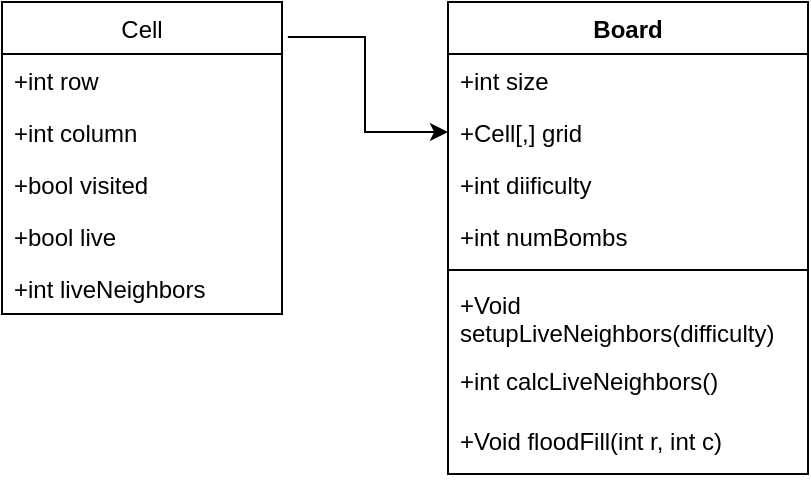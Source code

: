 <mxfile version="12.7.4" type="device"><diagram id="C5RBs43oDa-KdzZeNtuy" name="Page-1"><mxGraphModel dx="1422" dy="762" grid="1" gridSize="10" guides="1" tooltips="1" connect="1" arrows="1" fold="1" page="1" pageScale="1" pageWidth="827" pageHeight="1169" math="0" shadow="0"><root><mxCell id="WIyWlLk6GJQsqaUBKTNV-0"/><mxCell id="WIyWlLk6GJQsqaUBKTNV-1" parent="WIyWlLk6GJQsqaUBKTNV-0"/><mxCell id="jikuL9fX2drf5YNhkTU7-13" style="edgeStyle=orthogonalEdgeStyle;rounded=0;orthogonalLoop=1;jettySize=auto;html=1;exitX=1.021;exitY=-0.327;exitDx=0;exitDy=0;entryX=0;entryY=0.5;entryDx=0;entryDy=0;exitPerimeter=0;" parent="WIyWlLk6GJQsqaUBKTNV-1" source="jikuL9fX2drf5YNhkTU7-1" target="jikuL9fX2drf5YNhkTU7-10" edge="1"><mxGeometry relative="1" as="geometry"/></mxCell><mxCell id="jikuL9fX2drf5YNhkTU7-0" value="Cell" style="swimlane;fontStyle=0;childLayout=stackLayout;horizontal=1;startSize=26;fillColor=none;horizontalStack=0;resizeParent=1;resizeParentMax=0;resizeLast=0;collapsible=1;marginBottom=0;" parent="WIyWlLk6GJQsqaUBKTNV-1" vertex="1"><mxGeometry x="110" y="120" width="140" height="156" as="geometry"/></mxCell><mxCell id="jikuL9fX2drf5YNhkTU7-1" value="+int row" style="text;strokeColor=none;fillColor=none;align=left;verticalAlign=top;spacingLeft=4;spacingRight=4;overflow=hidden;rotatable=0;points=[[0,0.5],[1,0.5]];portConstraint=eastwest;" parent="jikuL9fX2drf5YNhkTU7-0" vertex="1"><mxGeometry y="26" width="140" height="26" as="geometry"/></mxCell><mxCell id="jikuL9fX2drf5YNhkTU7-2" value="+int column" style="text;strokeColor=none;fillColor=none;align=left;verticalAlign=top;spacingLeft=4;spacingRight=4;overflow=hidden;rotatable=0;points=[[0,0.5],[1,0.5]];portConstraint=eastwest;" parent="jikuL9fX2drf5YNhkTU7-0" vertex="1"><mxGeometry y="52" width="140" height="26" as="geometry"/></mxCell><mxCell id="jikuL9fX2drf5YNhkTU7-3" value="+bool visited" style="text;strokeColor=none;fillColor=none;align=left;verticalAlign=top;spacingLeft=4;spacingRight=4;overflow=hidden;rotatable=0;points=[[0,0.5],[1,0.5]];portConstraint=eastwest;" parent="jikuL9fX2drf5YNhkTU7-0" vertex="1"><mxGeometry y="78" width="140" height="26" as="geometry"/></mxCell><mxCell id="jikuL9fX2drf5YNhkTU7-5" value="+bool live" style="text;strokeColor=none;fillColor=none;align=left;verticalAlign=top;spacingLeft=4;spacingRight=4;overflow=hidden;rotatable=0;points=[[0,0.5],[1,0.5]];portConstraint=eastwest;" parent="jikuL9fX2drf5YNhkTU7-0" vertex="1"><mxGeometry y="104" width="140" height="26" as="geometry"/></mxCell><mxCell id="jikuL9fX2drf5YNhkTU7-4" value="+int liveNeighbors" style="text;strokeColor=none;fillColor=none;align=left;verticalAlign=top;spacingLeft=4;spacingRight=4;overflow=hidden;rotatable=0;points=[[0,0.5],[1,0.5]];portConstraint=eastwest;" parent="jikuL9fX2drf5YNhkTU7-0" vertex="1"><mxGeometry y="130" width="140" height="26" as="geometry"/></mxCell><mxCell id="jikuL9fX2drf5YNhkTU7-6" value="Board" style="swimlane;fontStyle=1;align=center;verticalAlign=top;childLayout=stackLayout;horizontal=1;startSize=26;horizontalStack=0;resizeParent=1;resizeParentMax=0;resizeLast=0;collapsible=1;marginBottom=0;" parent="WIyWlLk6GJQsqaUBKTNV-1" vertex="1"><mxGeometry x="333" y="120" width="180" height="236" as="geometry"/></mxCell><mxCell id="jikuL9fX2drf5YNhkTU7-7" value="+int size" style="text;strokeColor=none;fillColor=none;align=left;verticalAlign=top;spacingLeft=4;spacingRight=4;overflow=hidden;rotatable=0;points=[[0,0.5],[1,0.5]];portConstraint=eastwest;" parent="jikuL9fX2drf5YNhkTU7-6" vertex="1"><mxGeometry y="26" width="180" height="26" as="geometry"/></mxCell><mxCell id="jikuL9fX2drf5YNhkTU7-10" value="+Cell[,] grid" style="text;strokeColor=none;fillColor=none;align=left;verticalAlign=top;spacingLeft=4;spacingRight=4;overflow=hidden;rotatable=0;points=[[0,0.5],[1,0.5]];portConstraint=eastwest;" parent="jikuL9fX2drf5YNhkTU7-6" vertex="1"><mxGeometry y="52" width="180" height="26" as="geometry"/></mxCell><mxCell id="jikuL9fX2drf5YNhkTU7-11" value="+int diificulty" style="text;strokeColor=none;fillColor=none;align=left;verticalAlign=top;spacingLeft=4;spacingRight=4;overflow=hidden;rotatable=0;points=[[0,0.5],[1,0.5]];portConstraint=eastwest;" parent="jikuL9fX2drf5YNhkTU7-6" vertex="1"><mxGeometry y="78" width="180" height="26" as="geometry"/></mxCell><mxCell id="mi-5qJJc45amlI6bHKku-0" value="+int numBombs" style="text;strokeColor=none;fillColor=none;align=left;verticalAlign=top;spacingLeft=4;spacingRight=4;overflow=hidden;rotatable=0;points=[[0,0.5],[1,0.5]];portConstraint=eastwest;" parent="jikuL9fX2drf5YNhkTU7-6" vertex="1"><mxGeometry y="104" width="180" height="26" as="geometry"/></mxCell><mxCell id="jikuL9fX2drf5YNhkTU7-8" value="" style="line;strokeWidth=1;fillColor=none;align=left;verticalAlign=middle;spacingTop=-1;spacingLeft=3;spacingRight=3;rotatable=0;labelPosition=right;points=[];portConstraint=eastwest;" parent="jikuL9fX2drf5YNhkTU7-6" vertex="1"><mxGeometry y="130" width="180" height="8" as="geometry"/></mxCell><mxCell id="jikuL9fX2drf5YNhkTU7-9" value="+Void &#10;setupLiveNeighbors(difficulty)" style="text;strokeColor=none;fillColor=none;align=left;verticalAlign=top;spacingLeft=4;spacingRight=4;overflow=hidden;rotatable=0;points=[[0,0.5],[1,0.5]];portConstraint=eastwest;" parent="jikuL9fX2drf5YNhkTU7-6" vertex="1"><mxGeometry y="138" width="180" height="38" as="geometry"/></mxCell><mxCell id="jikuL9fX2drf5YNhkTU7-12" value="+int calcLiveNeighbors()" style="text;strokeColor=none;fillColor=none;align=left;verticalAlign=top;spacingLeft=4;spacingRight=4;overflow=hidden;rotatable=0;points=[[0,0.5],[1,0.5]];portConstraint=eastwest;" parent="jikuL9fX2drf5YNhkTU7-6" vertex="1"><mxGeometry y="176" width="180" height="30" as="geometry"/></mxCell><mxCell id="Mv1u2y2_h4A9AR2BvQoy-0" value="+Void floodFill(int r, int c)" style="text;strokeColor=none;fillColor=none;align=left;verticalAlign=top;spacingLeft=4;spacingRight=4;overflow=hidden;rotatable=0;points=[[0,0.5],[1,0.5]];portConstraint=eastwest;" vertex="1" parent="jikuL9fX2drf5YNhkTU7-6"><mxGeometry y="206" width="180" height="30" as="geometry"/></mxCell></root></mxGraphModel></diagram></mxfile>